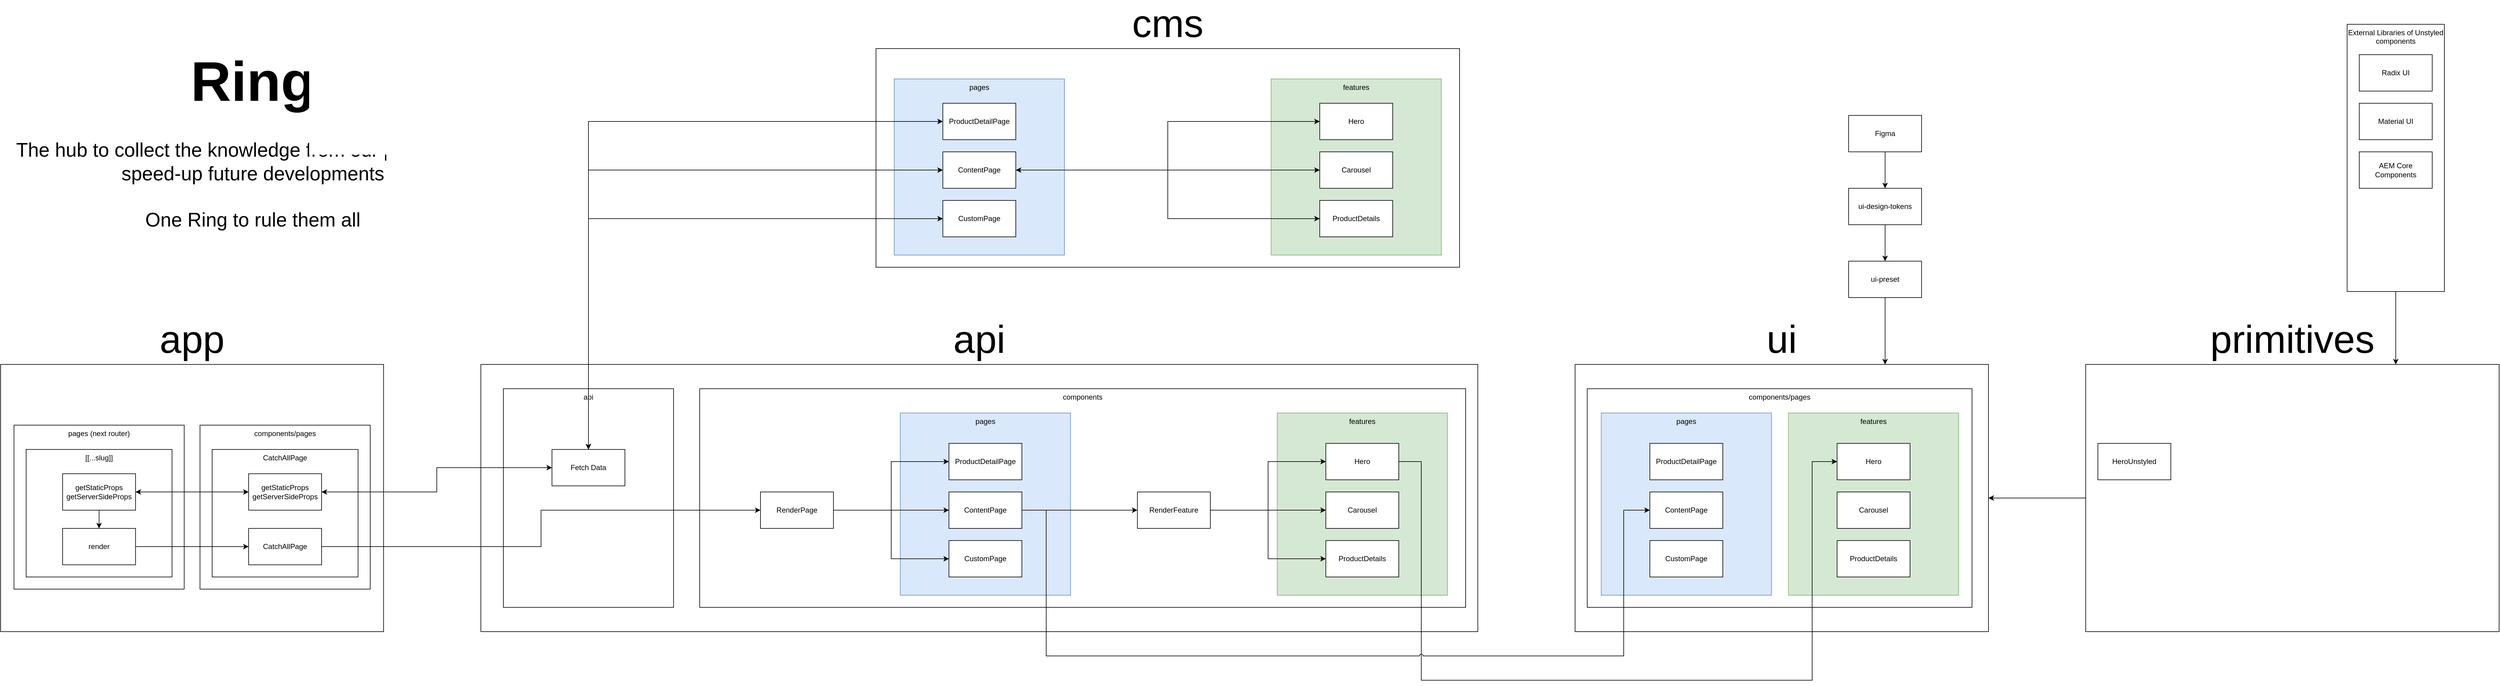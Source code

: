 <mxfile version="16.1.2" type="device"><diagram id="fIiTouZA02VbbPkAIAQQ" name="Page-1"><mxGraphModel dx="4744" dy="3500" grid="1" gridSize="10" guides="1" tooltips="1" connect="1" arrows="1" fold="1" page="1" pageScale="1" pageWidth="827" pageHeight="1169" math="0" shadow="0"><root><mxCell id="0"/><mxCell id="1" parent="0"/><mxCell id="-QHoc-Nsq_yVDMSprhSQ-23" value="ui" style="rounded=0;whiteSpace=wrap;html=1;verticalAlign=bottom;labelPosition=center;verticalLabelPosition=top;align=center;fontSize=64;" parent="1" vertex="1"><mxGeometry x="2590" y="600" width="680" height="440" as="geometry"/></mxCell><mxCell id="gPuNrFWHvnUCVKaN1BuI-58" value="components/pages" style="rounded=0;whiteSpace=wrap;html=1;verticalAlign=top;" vertex="1" parent="1"><mxGeometry x="2610" y="640" width="633" height="360" as="geometry"/></mxCell><mxCell id="gPuNrFWHvnUCVKaN1BuI-94" value="pages" style="rounded=0;whiteSpace=wrap;html=1;verticalAlign=top;fillColor=#dae8fc;strokeColor=#6c8ebf;" vertex="1" parent="1"><mxGeometry x="2633" y="680" width="280" height="300" as="geometry"/></mxCell><mxCell id="gPuNrFWHvnUCVKaN1BuI-92" value="api" style="rounded=0;whiteSpace=wrap;html=1;verticalAlign=bottom;labelPosition=center;verticalLabelPosition=top;align=center;fontSize=64;" vertex="1" parent="1"><mxGeometry x="790" y="600" width="1640" height="440" as="geometry"/></mxCell><mxCell id="gPuNrFWHvnUCVKaN1BuI-71" value="cms" style="rounded=0;whiteSpace=wrap;html=1;verticalAlign=bottom;fontSize=64;labelPosition=center;verticalLabelPosition=top;align=center;" vertex="1" parent="1"><mxGeometry x="1440" y="80" width="960" height="360" as="geometry"/></mxCell><mxCell id="gPuNrFWHvnUCVKaN1BuI-78" value="features" style="rounded=0;whiteSpace=wrap;html=1;verticalAlign=top;fillColor=#d5e8d4;strokeColor=#82b366;" vertex="1" parent="1"><mxGeometry x="2090" y="130" width="280" height="290" as="geometry"/></mxCell><mxCell id="gPuNrFWHvnUCVKaN1BuI-74" value="pages" style="rounded=0;whiteSpace=wrap;html=1;verticalAlign=top;fillColor=#dae8fc;strokeColor=#6c8ebf;" vertex="1" parent="1"><mxGeometry x="1470" y="130" width="280" height="290" as="geometry"/></mxCell><mxCell id="-QHoc-Nsq_yVDMSprhSQ-7" value="components" style="rounded=0;whiteSpace=wrap;html=1;verticalAlign=top;" parent="1" vertex="1"><mxGeometry x="1150" y="640" width="1260" height="360" as="geometry"/></mxCell><mxCell id="gPuNrFWHvnUCVKaN1BuI-45" value="pages" style="rounded=0;whiteSpace=wrap;html=1;verticalAlign=top;fillColor=#dae8fc;strokeColor=#6c8ebf;" vertex="1" parent="1"><mxGeometry x="1480" y="680" width="280" height="300" as="geometry"/></mxCell><mxCell id="-QHoc-Nsq_yVDMSprhSQ-3" value="app" style="rounded=0;whiteSpace=wrap;html=1;verticalAlign=bottom;fontSize=64;labelPosition=center;verticalLabelPosition=top;align=center;" parent="1" vertex="1"><mxGeometry y="600" width="630" height="440" as="geometry"/></mxCell><mxCell id="gPuNrFWHvnUCVKaN1BuI-17" value="pages (next router)" style="rounded=0;whiteSpace=wrap;html=1;verticalAlign=top;" vertex="1" parent="1"><mxGeometry x="22" y="700" width="280" height="270" as="geometry"/></mxCell><mxCell id="gPuNrFWHvnUCVKaN1BuI-20" value="[[...slug]]" style="rounded=0;whiteSpace=wrap;html=1;verticalAlign=top;" vertex="1" parent="1"><mxGeometry x="42" y="740" width="240" height="210" as="geometry"/></mxCell><mxCell id="gPuNrFWHvnUCVKaN1BuI-68" style="edgeStyle=orthogonalEdgeStyle;rounded=0;orthogonalLoop=1;jettySize=auto;html=1;exitX=0.5;exitY=1;exitDx=0;exitDy=0;entryX=0.5;entryY=0;entryDx=0;entryDy=0;" edge="1" parent="1" source="-QHoc-Nsq_yVDMSprhSQ-4" target="-QHoc-Nsq_yVDMSprhSQ-6"><mxGeometry relative="1" as="geometry"/></mxCell><mxCell id="-QHoc-Nsq_yVDMSprhSQ-4" value="getStaticProps&lt;br&gt;getServerSideProps" style="rounded=0;whiteSpace=wrap;html=1;" parent="1" vertex="1"><mxGeometry x="102" y="780" width="120" height="60" as="geometry"/></mxCell><mxCell id="-QHoc-Nsq_yVDMSprhSQ-6" value="render" style="rounded=0;whiteSpace=wrap;html=1;" parent="1" vertex="1"><mxGeometry x="102" y="870" width="120" height="60" as="geometry"/></mxCell><mxCell id="-QHoc-Nsq_yVDMSprhSQ-9" value="RenderPage" style="rounded=0;whiteSpace=wrap;html=1;" parent="1" vertex="1"><mxGeometry x="1250" y="810" width="120" height="60" as="geometry"/></mxCell><mxCell id="gPuNrFWHvnUCVKaN1BuI-106" style="edgeStyle=orthogonalEdgeStyle;rounded=0;jumpStyle=arc;orthogonalLoop=1;jettySize=auto;html=1;exitX=0.5;exitY=1;exitDx=0;exitDy=0;entryX=0.75;entryY=0;entryDx=0;entryDy=0;fontSize=64;startArrow=none;startFill=0;" edge="1" parent="1" source="-QHoc-Nsq_yVDMSprhSQ-28" target="gPuNrFWHvnUCVKaN1BuI-95"><mxGeometry relative="1" as="geometry"/></mxCell><mxCell id="-QHoc-Nsq_yVDMSprhSQ-28" value="External Libraries of Unstyled components" style="rounded=0;whiteSpace=wrap;html=1;verticalAlign=top;" parent="1" vertex="1"><mxGeometry x="3860" y="40" width="160" height="440" as="geometry"/></mxCell><mxCell id="-QHoc-Nsq_yVDMSprhSQ-29" value="Radix UI" style="rounded=0;whiteSpace=wrap;html=1;" parent="1" vertex="1"><mxGeometry x="3880" y="90" width="120" height="60" as="geometry"/></mxCell><mxCell id="-QHoc-Nsq_yVDMSprhSQ-30" value="Material UI" style="rounded=0;whiteSpace=wrap;html=1;" parent="1" vertex="1"><mxGeometry x="3880" y="170" width="120" height="60" as="geometry"/></mxCell><mxCell id="-QHoc-Nsq_yVDMSprhSQ-40" value="AEM Core Components" style="rounded=0;whiteSpace=wrap;html=1;" parent="1" vertex="1"><mxGeometry x="3880" y="250" width="120" height="60" as="geometry"/></mxCell><mxCell id="-QHoc-Nsq_yVDMSprhSQ-43" value="&lt;b&gt;&lt;font&gt;&lt;font style=&quot;font-size: 92px&quot;&gt;Ring&lt;/font&gt;&lt;br&gt;&lt;/font&gt;&lt;/b&gt;&lt;br style=&quot;font-size: 32px&quot;&gt;The hub to collect the knowledge from our projects and speed-up future developments&lt;br style=&quot;font-size: 32px&quot;&gt;&lt;br style=&quot;font-size: 32px&quot;&gt;One Ring to rule them all" style="text;html=1;strokeColor=none;fillColor=none;align=center;verticalAlign=middle;whiteSpace=wrap;rounded=0;fontSize=32;" parent="1" vertex="1"><mxGeometry width="830" height="460" as="geometry"/></mxCell><mxCell id="gPuNrFWHvnUCVKaN1BuI-105" style="edgeStyle=orthogonalEdgeStyle;rounded=0;jumpStyle=arc;orthogonalLoop=1;jettySize=auto;html=1;exitX=0.5;exitY=1;exitDx=0;exitDy=0;entryX=0.75;entryY=0;entryDx=0;entryDy=0;fontSize=64;startArrow=none;startFill=0;" edge="1" parent="1" source="-QHoc-Nsq_yVDMSprhSQ-48" target="-QHoc-Nsq_yVDMSprhSQ-23"><mxGeometry relative="1" as="geometry"/></mxCell><mxCell id="-QHoc-Nsq_yVDMSprhSQ-48" value="ui-preset" style="rounded=0;whiteSpace=wrap;html=1;" parent="1" vertex="1"><mxGeometry x="3040" y="430" width="120" height="60" as="geometry"/></mxCell><mxCell id="gPuNrFWHvnUCVKaN1BuI-19" value="components/pages" style="rounded=0;whiteSpace=wrap;html=1;verticalAlign=top;" vertex="1" parent="1"><mxGeometry x="328" y="700" width="280" height="270" as="geometry"/></mxCell><mxCell id="gPuNrFWHvnUCVKaN1BuI-21" value="CatchAllPage" style="rounded=0;whiteSpace=wrap;html=1;verticalAlign=top;" vertex="1" parent="1"><mxGeometry x="348" y="740" width="240" height="210" as="geometry"/></mxCell><mxCell id="gPuNrFWHvnUCVKaN1BuI-22" value="getStaticProps&lt;br&gt;getServerSideProps" style="rounded=0;whiteSpace=wrap;html=1;" vertex="1" parent="1"><mxGeometry x="408" y="780" width="120" height="60" as="geometry"/></mxCell><mxCell id="gPuNrFWHvnUCVKaN1BuI-23" value="CatchAllPage" style="rounded=0;whiteSpace=wrap;html=1;" vertex="1" parent="1"><mxGeometry x="408" y="870" width="120" height="60" as="geometry"/></mxCell><mxCell id="gPuNrFWHvnUCVKaN1BuI-27" style="edgeStyle=orthogonalEdgeStyle;rounded=0;orthogonalLoop=1;jettySize=auto;html=1;exitX=1;exitY=0.5;exitDx=0;exitDy=0;entryX=0;entryY=0.5;entryDx=0;entryDy=0;startArrow=classic;startFill=1;" edge="1" parent="1" source="-QHoc-Nsq_yVDMSprhSQ-4" target="gPuNrFWHvnUCVKaN1BuI-22"><mxGeometry relative="1" as="geometry"/></mxCell><mxCell id="gPuNrFWHvnUCVKaN1BuI-28" style="edgeStyle=orthogonalEdgeStyle;rounded=0;orthogonalLoop=1;jettySize=auto;html=1;exitX=1;exitY=0.5;exitDx=0;exitDy=0;entryX=0;entryY=0.5;entryDx=0;entryDy=0;" edge="1" parent="1" source="-QHoc-Nsq_yVDMSprhSQ-6" target="gPuNrFWHvnUCVKaN1BuI-23"><mxGeometry relative="1" as="geometry"/></mxCell><mxCell id="gPuNrFWHvnUCVKaN1BuI-32" value="api" style="rounded=0;whiteSpace=wrap;html=1;verticalAlign=top;" vertex="1" parent="1"><mxGeometry x="827" y="640" width="280" height="360" as="geometry"/></mxCell><mxCell id="gPuNrFWHvnUCVKaN1BuI-82" style="edgeStyle=orthogonalEdgeStyle;rounded=0;jumpStyle=arc;orthogonalLoop=1;jettySize=auto;html=1;exitX=0.5;exitY=0;exitDx=0;exitDy=0;entryX=0;entryY=0.5;entryDx=0;entryDy=0;startArrow=classic;startFill=1;" edge="1" parent="1" source="-QHoc-Nsq_yVDMSprhSQ-11" target="gPuNrFWHvnUCVKaN1BuI-75"><mxGeometry relative="1" as="geometry"/></mxCell><mxCell id="gPuNrFWHvnUCVKaN1BuI-86" style="edgeStyle=orthogonalEdgeStyle;rounded=0;jumpStyle=arc;orthogonalLoop=1;jettySize=auto;html=1;exitX=0.5;exitY=0;exitDx=0;exitDy=0;entryX=0;entryY=0.5;entryDx=0;entryDy=0;startArrow=classic;startFill=1;" edge="1" parent="1" source="-QHoc-Nsq_yVDMSprhSQ-11" target="gPuNrFWHvnUCVKaN1BuI-76"><mxGeometry relative="1" as="geometry"/></mxCell><mxCell id="gPuNrFWHvnUCVKaN1BuI-87" style="edgeStyle=orthogonalEdgeStyle;rounded=0;jumpStyle=arc;orthogonalLoop=1;jettySize=auto;html=1;exitX=0.5;exitY=0;exitDx=0;exitDy=0;entryX=0;entryY=0.5;entryDx=0;entryDy=0;startArrow=classic;startFill=1;" edge="1" parent="1" source="-QHoc-Nsq_yVDMSprhSQ-11" target="gPuNrFWHvnUCVKaN1BuI-77"><mxGeometry relative="1" as="geometry"/></mxCell><mxCell id="-QHoc-Nsq_yVDMSprhSQ-11" value="Fetch Data" style="rounded=0;whiteSpace=wrap;html=1;" parent="1" vertex="1"><mxGeometry x="907" y="740" width="120" height="60" as="geometry"/></mxCell><mxCell id="gPuNrFWHvnUCVKaN1BuI-35" value="ProductDetailPage" style="rounded=0;whiteSpace=wrap;html=1;" vertex="1" parent="1"><mxGeometry x="1560" y="730" width="120" height="60" as="geometry"/></mxCell><mxCell id="gPuNrFWHvnUCVKaN1BuI-36" value="ContentPage" style="rounded=0;whiteSpace=wrap;html=1;" vertex="1" parent="1"><mxGeometry x="1560" y="810" width="120" height="60" as="geometry"/></mxCell><mxCell id="gPuNrFWHvnUCVKaN1BuI-37" value="CustomPage" style="rounded=0;whiteSpace=wrap;html=1;" vertex="1" parent="1"><mxGeometry x="1560" y="890" width="120" height="60" as="geometry"/></mxCell><mxCell id="gPuNrFWHvnUCVKaN1BuI-40" style="edgeStyle=orthogonalEdgeStyle;rounded=0;orthogonalLoop=1;jettySize=auto;html=1;exitX=1;exitY=0.5;exitDx=0;exitDy=0;entryX=0;entryY=0.5;entryDx=0;entryDy=0;" edge="1" parent="1" source="-QHoc-Nsq_yVDMSprhSQ-9" target="gPuNrFWHvnUCVKaN1BuI-37"><mxGeometry relative="1" as="geometry"/></mxCell><mxCell id="gPuNrFWHvnUCVKaN1BuI-39" style="edgeStyle=orthogonalEdgeStyle;rounded=0;orthogonalLoop=1;jettySize=auto;html=1;exitX=1;exitY=0.5;exitDx=0;exitDy=0;entryX=0;entryY=0.5;entryDx=0;entryDy=0;" edge="1" parent="1" source="-QHoc-Nsq_yVDMSprhSQ-9" target="gPuNrFWHvnUCVKaN1BuI-36"><mxGeometry relative="1" as="geometry"/></mxCell><mxCell id="gPuNrFWHvnUCVKaN1BuI-38" style="edgeStyle=orthogonalEdgeStyle;rounded=0;orthogonalLoop=1;jettySize=auto;html=1;exitX=1;exitY=0.5;exitDx=0;exitDy=0;entryX=0;entryY=0.5;entryDx=0;entryDy=0;" edge="1" parent="1" source="-QHoc-Nsq_yVDMSprhSQ-9" target="gPuNrFWHvnUCVKaN1BuI-35"><mxGeometry relative="1" as="geometry"/></mxCell><mxCell id="gPuNrFWHvnUCVKaN1BuI-47" value="RenderFeature" style="rounded=0;whiteSpace=wrap;html=1;" vertex="1" parent="1"><mxGeometry x="1870" y="810" width="120" height="60" as="geometry"/></mxCell><mxCell id="gPuNrFWHvnUCVKaN1BuI-49" value="features" style="rounded=0;whiteSpace=wrap;html=1;verticalAlign=top;fillColor=#d5e8d4;strokeColor=#82b366;" vertex="1" parent="1"><mxGeometry x="2100" y="680" width="280" height="300" as="geometry"/></mxCell><mxCell id="gPuNrFWHvnUCVKaN1BuI-50" value="Hero" style="rounded=0;whiteSpace=wrap;html=1;" vertex="1" parent="1"><mxGeometry x="2180" y="730" width="120" height="60" as="geometry"/></mxCell><mxCell id="gPuNrFWHvnUCVKaN1BuI-51" value="Carousel" style="rounded=0;whiteSpace=wrap;html=1;" vertex="1" parent="1"><mxGeometry x="2180" y="810" width="120" height="60" as="geometry"/></mxCell><mxCell id="gPuNrFWHvnUCVKaN1BuI-52" value="ProductDetails" style="rounded=0;whiteSpace=wrap;html=1;" vertex="1" parent="1"><mxGeometry x="2180" y="890" width="120" height="60" as="geometry"/></mxCell><mxCell id="gPuNrFWHvnUCVKaN1BuI-54" style="edgeStyle=orthogonalEdgeStyle;rounded=0;orthogonalLoop=1;jettySize=auto;html=1;exitX=1;exitY=0.5;exitDx=0;exitDy=0;entryX=0;entryY=0.5;entryDx=0;entryDy=0;" edge="1" parent="1" source="gPuNrFWHvnUCVKaN1BuI-47" target="gPuNrFWHvnUCVKaN1BuI-51"><mxGeometry relative="1" as="geometry"/></mxCell><mxCell id="gPuNrFWHvnUCVKaN1BuI-53" style="edgeStyle=orthogonalEdgeStyle;rounded=0;orthogonalLoop=1;jettySize=auto;html=1;exitX=1;exitY=0.5;exitDx=0;exitDy=0;entryX=0;entryY=0.5;entryDx=0;entryDy=0;" edge="1" parent="1" source="gPuNrFWHvnUCVKaN1BuI-47" target="gPuNrFWHvnUCVKaN1BuI-50"><mxGeometry relative="1" as="geometry"/></mxCell><mxCell id="gPuNrFWHvnUCVKaN1BuI-55" style="edgeStyle=orthogonalEdgeStyle;rounded=0;orthogonalLoop=1;jettySize=auto;html=1;exitX=1;exitY=0.5;exitDx=0;exitDy=0;entryX=0;entryY=0.5;entryDx=0;entryDy=0;" edge="1" parent="1" source="gPuNrFWHvnUCVKaN1BuI-47" target="gPuNrFWHvnUCVKaN1BuI-52"><mxGeometry relative="1" as="geometry"/></mxCell><mxCell id="gPuNrFWHvnUCVKaN1BuI-59" value="ProductDetailPage" style="rounded=0;whiteSpace=wrap;html=1;" vertex="1" parent="1"><mxGeometry x="2713" y="730" width="120" height="60" as="geometry"/></mxCell><mxCell id="gPuNrFWHvnUCVKaN1BuI-60" value="ContentPage" style="rounded=0;whiteSpace=wrap;html=1;" vertex="1" parent="1"><mxGeometry x="2713" y="810" width="120" height="60" as="geometry"/></mxCell><mxCell id="gPuNrFWHvnUCVKaN1BuI-61" value="CustomPage" style="rounded=0;whiteSpace=wrap;html=1;" vertex="1" parent="1"><mxGeometry x="2713" y="890" width="120" height="60" as="geometry"/></mxCell><mxCell id="gPuNrFWHvnUCVKaN1BuI-63" value="features" style="rounded=0;whiteSpace=wrap;html=1;verticalAlign=top;fillColor=#d5e8d4;strokeColor=#82b366;" vertex="1" parent="1"><mxGeometry x="2941" y="680" width="280" height="300" as="geometry"/></mxCell><mxCell id="gPuNrFWHvnUCVKaN1BuI-64" value="Hero" style="rounded=0;whiteSpace=wrap;html=1;" vertex="1" parent="1"><mxGeometry x="3021" y="730" width="120" height="60" as="geometry"/></mxCell><mxCell id="gPuNrFWHvnUCVKaN1BuI-65" value="Carousel" style="rounded=0;whiteSpace=wrap;html=1;" vertex="1" parent="1"><mxGeometry x="3021" y="810" width="120" height="60" as="geometry"/></mxCell><mxCell id="gPuNrFWHvnUCVKaN1BuI-66" value="ProductDetails" style="rounded=0;whiteSpace=wrap;html=1;" vertex="1" parent="1"><mxGeometry x="3021" y="890" width="120" height="60" as="geometry"/></mxCell><mxCell id="gPuNrFWHvnUCVKaN1BuI-67" style="edgeStyle=orthogonalEdgeStyle;rounded=0;orthogonalLoop=1;jettySize=auto;html=1;exitX=1;exitY=0.5;exitDx=0;exitDy=0;entryX=0;entryY=0.5;entryDx=0;entryDy=0;jumpStyle=arc;" edge="1" parent="1" source="gPuNrFWHvnUCVKaN1BuI-50" target="gPuNrFWHvnUCVKaN1BuI-64"><mxGeometry relative="1" as="geometry"><Array as="points"><mxPoint x="2337" y="760"/><mxPoint x="2337" y="1120"/><mxPoint x="2980" y="1120"/><mxPoint x="2980" y="760"/></Array></mxGeometry></mxCell><mxCell id="gPuNrFWHvnUCVKaN1BuI-69" style="edgeStyle=orthogonalEdgeStyle;rounded=0;orthogonalLoop=1;jettySize=auto;html=1;exitX=1;exitY=0.5;exitDx=0;exitDy=0;entryX=0;entryY=0.5;entryDx=0;entryDy=0;startArrow=none;startFill=0;" edge="1" parent="1" source="gPuNrFWHvnUCVKaN1BuI-36" target="gPuNrFWHvnUCVKaN1BuI-47"><mxGeometry relative="1" as="geometry"/></mxCell><mxCell id="gPuNrFWHvnUCVKaN1BuI-70" style="edgeStyle=orthogonalEdgeStyle;rounded=0;orthogonalLoop=1;jettySize=auto;html=1;exitX=1;exitY=0.5;exitDx=0;exitDy=0;entryX=0;entryY=0.5;entryDx=0;entryDy=0;startArrow=none;startFill=0;jumpStyle=arc;" edge="1" parent="1" source="gPuNrFWHvnUCVKaN1BuI-36" target="gPuNrFWHvnUCVKaN1BuI-60"><mxGeometry relative="1" as="geometry"><Array as="points"><mxPoint x="1720" y="840"/><mxPoint x="1720" y="1080"/><mxPoint x="2670" y="1080"/><mxPoint x="2670" y="840"/></Array></mxGeometry></mxCell><mxCell id="gPuNrFWHvnUCVKaN1BuI-75" value="ProductDetailPage" style="rounded=0;whiteSpace=wrap;html=1;" vertex="1" parent="1"><mxGeometry x="1550" y="170" width="120" height="60" as="geometry"/></mxCell><mxCell id="gPuNrFWHvnUCVKaN1BuI-89" style="edgeStyle=orthogonalEdgeStyle;rounded=0;jumpStyle=arc;orthogonalLoop=1;jettySize=auto;html=1;exitX=1;exitY=0.5;exitDx=0;exitDy=0;startArrow=none;startFill=0;" edge="1" parent="1" source="gPuNrFWHvnUCVKaN1BuI-76" target="gPuNrFWHvnUCVKaN1BuI-80"><mxGeometry relative="1" as="geometry"/></mxCell><mxCell id="gPuNrFWHvnUCVKaN1BuI-90" style="edgeStyle=orthogonalEdgeStyle;rounded=0;jumpStyle=arc;orthogonalLoop=1;jettySize=auto;html=1;exitX=1;exitY=0.5;exitDx=0;exitDy=0;entryX=0;entryY=0.5;entryDx=0;entryDy=0;startArrow=none;startFill=0;" edge="1" parent="1" source="gPuNrFWHvnUCVKaN1BuI-76" target="gPuNrFWHvnUCVKaN1BuI-79"><mxGeometry relative="1" as="geometry"/></mxCell><mxCell id="gPuNrFWHvnUCVKaN1BuI-91" style="edgeStyle=orthogonalEdgeStyle;rounded=0;jumpStyle=arc;orthogonalLoop=1;jettySize=auto;html=1;exitX=1;exitY=0.5;exitDx=0;exitDy=0;entryX=0;entryY=0.5;entryDx=0;entryDy=0;startArrow=classic;startFill=1;" edge="1" parent="1" source="gPuNrFWHvnUCVKaN1BuI-76" target="gPuNrFWHvnUCVKaN1BuI-81"><mxGeometry relative="1" as="geometry"/></mxCell><mxCell id="gPuNrFWHvnUCVKaN1BuI-76" value="ContentPage" style="rounded=0;whiteSpace=wrap;html=1;" vertex="1" parent="1"><mxGeometry x="1550" y="250" width="120" height="60" as="geometry"/></mxCell><mxCell id="gPuNrFWHvnUCVKaN1BuI-77" value="CustomPage" style="rounded=0;whiteSpace=wrap;html=1;" vertex="1" parent="1"><mxGeometry x="1550" y="330" width="120" height="60" as="geometry"/></mxCell><mxCell id="gPuNrFWHvnUCVKaN1BuI-79" value="Hero" style="rounded=0;whiteSpace=wrap;html=1;" vertex="1" parent="1"><mxGeometry x="2170" y="170" width="120" height="60" as="geometry"/></mxCell><mxCell id="gPuNrFWHvnUCVKaN1BuI-80" value="Carousel" style="rounded=0;whiteSpace=wrap;html=1;" vertex="1" parent="1"><mxGeometry x="2170" y="250" width="120" height="60" as="geometry"/></mxCell><mxCell id="gPuNrFWHvnUCVKaN1BuI-81" value="ProductDetails" style="rounded=0;whiteSpace=wrap;html=1;" vertex="1" parent="1"><mxGeometry x="2170" y="330" width="120" height="60" as="geometry"/></mxCell><mxCell id="gPuNrFWHvnUCVKaN1BuI-93" style="edgeStyle=orthogonalEdgeStyle;rounded=0;jumpStyle=arc;orthogonalLoop=1;jettySize=auto;html=1;exitX=1;exitY=0.5;exitDx=0;exitDy=0;entryX=0;entryY=0.5;entryDx=0;entryDy=0;startArrow=classic;startFill=1;" edge="1" parent="1" source="gPuNrFWHvnUCVKaN1BuI-22" target="-QHoc-Nsq_yVDMSprhSQ-11"><mxGeometry relative="1" as="geometry"/></mxCell><mxCell id="gPuNrFWHvnUCVKaN1BuI-104" style="edgeStyle=orthogonalEdgeStyle;rounded=0;jumpStyle=arc;orthogonalLoop=1;jettySize=auto;html=1;exitX=0;exitY=0.5;exitDx=0;exitDy=0;entryX=1;entryY=0.5;entryDx=0;entryDy=0;fontSize=64;startArrow=none;startFill=0;" edge="1" parent="1" source="gPuNrFWHvnUCVKaN1BuI-95" target="-QHoc-Nsq_yVDMSprhSQ-23"><mxGeometry relative="1" as="geometry"/></mxCell><mxCell id="gPuNrFWHvnUCVKaN1BuI-95" value="primitives" style="rounded=0;whiteSpace=wrap;html=1;verticalAlign=bottom;labelPosition=center;verticalLabelPosition=top;align=center;fontSize=64;" vertex="1" parent="1"><mxGeometry x="3430" y="600" width="680" height="440" as="geometry"/></mxCell><mxCell id="gPuNrFWHvnUCVKaN1BuI-96" style="edgeStyle=orthogonalEdgeStyle;rounded=0;jumpStyle=arc;orthogonalLoop=1;jettySize=auto;html=1;exitX=1;exitY=0.5;exitDx=0;exitDy=0;entryX=0;entryY=0.5;entryDx=0;entryDy=0;fontSize=32;startArrow=none;startFill=0;" edge="1" parent="1" source="gPuNrFWHvnUCVKaN1BuI-23" target="-QHoc-Nsq_yVDMSprhSQ-9"><mxGeometry relative="1" as="geometry"/></mxCell><mxCell id="gPuNrFWHvnUCVKaN1BuI-97" value="HeroUnstyled" style="rounded=0;whiteSpace=wrap;html=1;" vertex="1" parent="1"><mxGeometry x="3450" y="730" width="120" height="60" as="geometry"/></mxCell><mxCell id="gPuNrFWHvnUCVKaN1BuI-101" value="" style="edgeStyle=orthogonalEdgeStyle;rounded=0;jumpStyle=arc;orthogonalLoop=1;jettySize=auto;html=1;fontSize=32;startArrow=none;startFill=0;" edge="1" parent="1" source="gPuNrFWHvnUCVKaN1BuI-98" target="-QHoc-Nsq_yVDMSprhSQ-48"><mxGeometry relative="1" as="geometry"/></mxCell><mxCell id="gPuNrFWHvnUCVKaN1BuI-98" value="ui-design-tokens" style="rounded=0;whiteSpace=wrap;html=1;" vertex="1" parent="1"><mxGeometry x="3040" y="310" width="120" height="60" as="geometry"/></mxCell><mxCell id="gPuNrFWHvnUCVKaN1BuI-100" value="" style="edgeStyle=orthogonalEdgeStyle;rounded=0;jumpStyle=arc;orthogonalLoop=1;jettySize=auto;html=1;fontSize=32;startArrow=none;startFill=0;" edge="1" parent="1" source="gPuNrFWHvnUCVKaN1BuI-99" target="gPuNrFWHvnUCVKaN1BuI-98"><mxGeometry relative="1" as="geometry"/></mxCell><mxCell id="gPuNrFWHvnUCVKaN1BuI-99" value="Figma" style="rounded=0;whiteSpace=wrap;html=1;" vertex="1" parent="1"><mxGeometry x="3040" y="190" width="120" height="60" as="geometry"/></mxCell></root></mxGraphModel></diagram></mxfile>